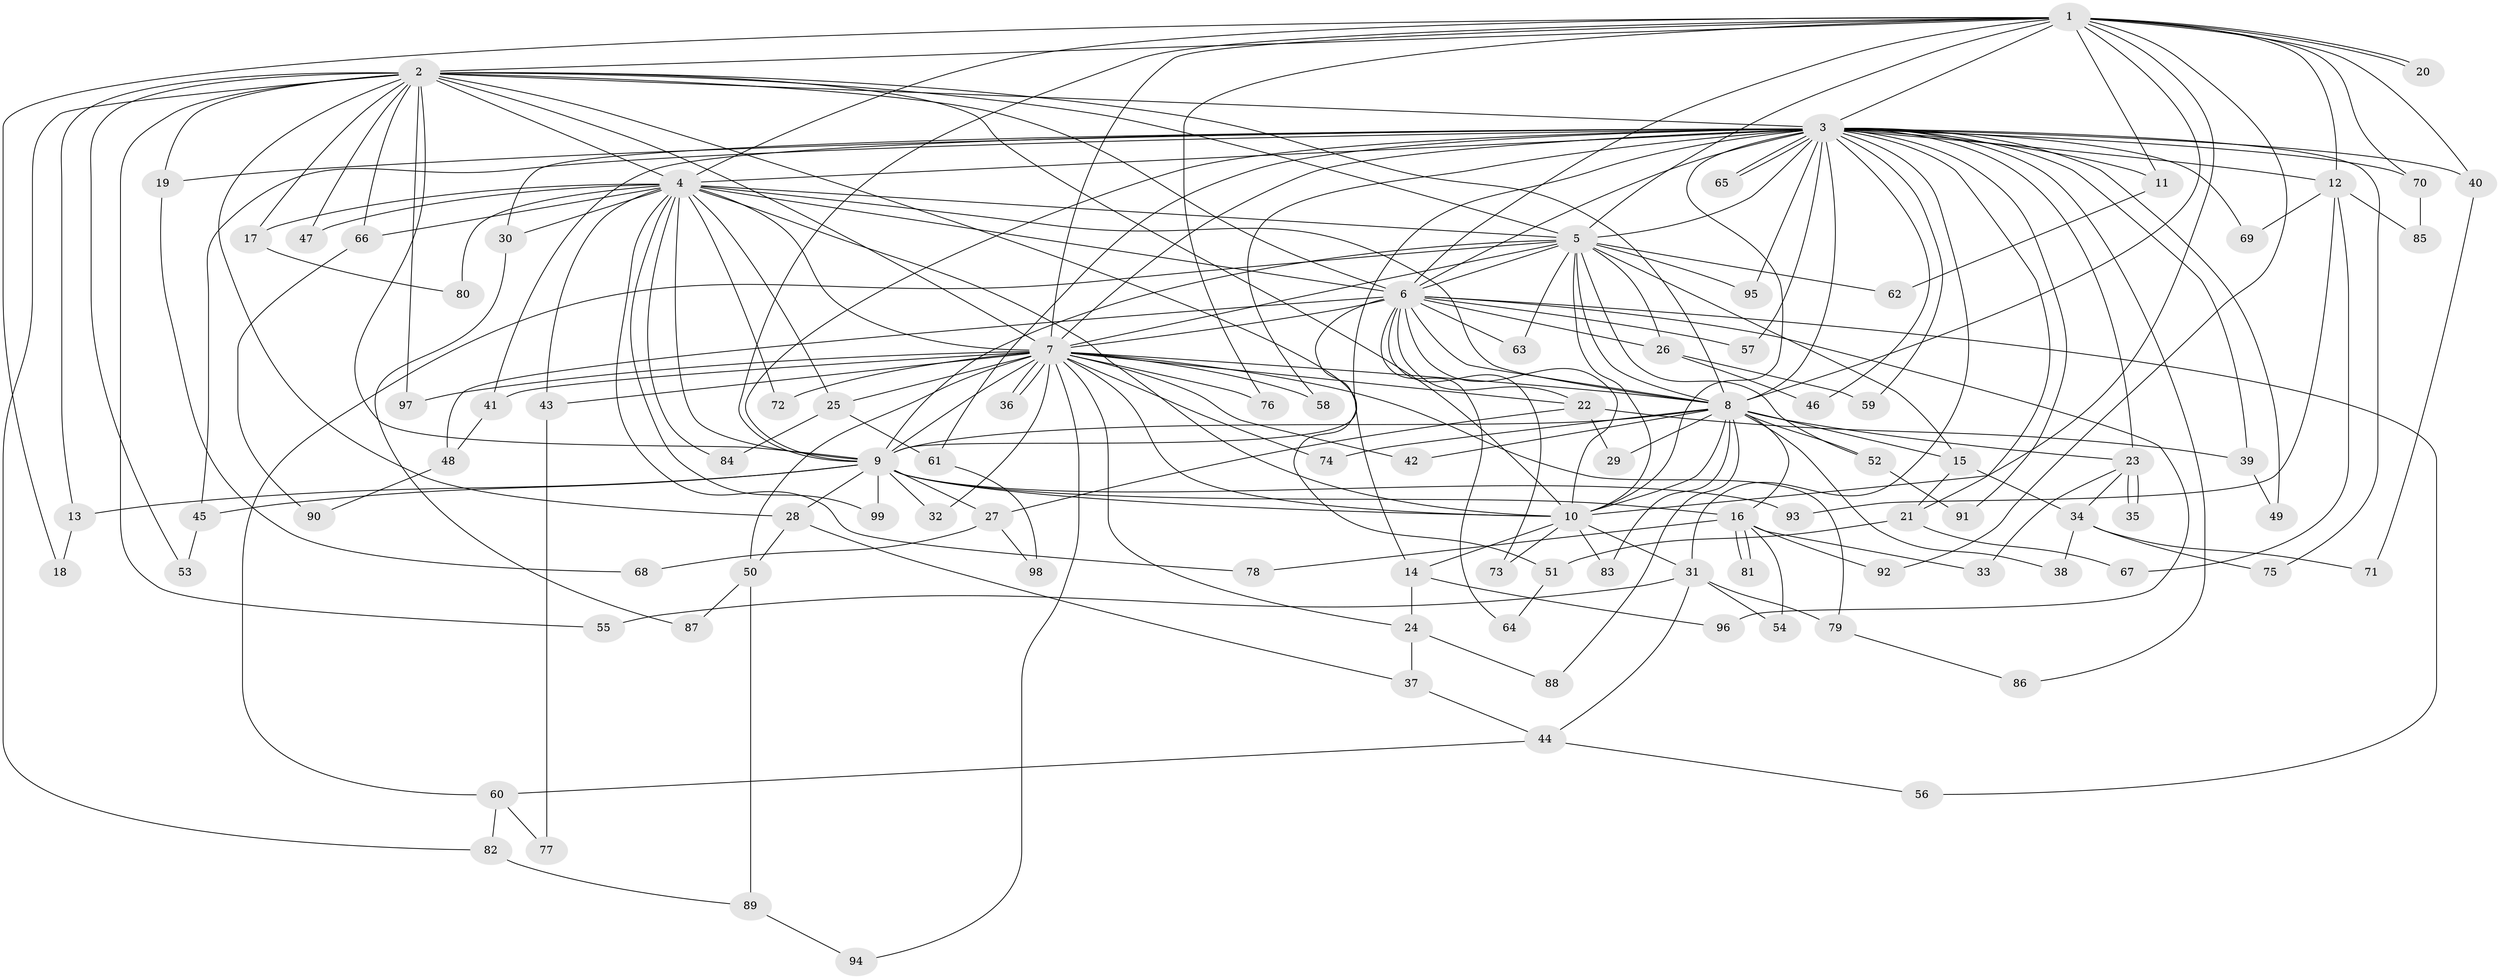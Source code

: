// coarse degree distribution, {15: 0.02666666666666667, 24: 0.013333333333333334, 39: 0.013333333333333334, 18: 0.013333333333333334, 23: 0.013333333333333334, 17: 0.013333333333333334, 11: 0.013333333333333334, 3: 0.18666666666666668, 5: 0.02666666666666667, 4: 0.16, 8: 0.013333333333333334, 2: 0.49333333333333335, 6: 0.013333333333333334}
// Generated by graph-tools (version 1.1) at 2025/41/03/06/25 10:41:33]
// undirected, 99 vertices, 223 edges
graph export_dot {
graph [start="1"]
  node [color=gray90,style=filled];
  1;
  2;
  3;
  4;
  5;
  6;
  7;
  8;
  9;
  10;
  11;
  12;
  13;
  14;
  15;
  16;
  17;
  18;
  19;
  20;
  21;
  22;
  23;
  24;
  25;
  26;
  27;
  28;
  29;
  30;
  31;
  32;
  33;
  34;
  35;
  36;
  37;
  38;
  39;
  40;
  41;
  42;
  43;
  44;
  45;
  46;
  47;
  48;
  49;
  50;
  51;
  52;
  53;
  54;
  55;
  56;
  57;
  58;
  59;
  60;
  61;
  62;
  63;
  64;
  65;
  66;
  67;
  68;
  69;
  70;
  71;
  72;
  73;
  74;
  75;
  76;
  77;
  78;
  79;
  80;
  81;
  82;
  83;
  84;
  85;
  86;
  87;
  88;
  89;
  90;
  91;
  92;
  93;
  94;
  95;
  96;
  97;
  98;
  99;
  1 -- 2;
  1 -- 3;
  1 -- 4;
  1 -- 5;
  1 -- 6;
  1 -- 7;
  1 -- 8;
  1 -- 9;
  1 -- 10;
  1 -- 11;
  1 -- 12;
  1 -- 18;
  1 -- 20;
  1 -- 20;
  1 -- 40;
  1 -- 70;
  1 -- 76;
  1 -- 92;
  2 -- 3;
  2 -- 4;
  2 -- 5;
  2 -- 6;
  2 -- 7;
  2 -- 8;
  2 -- 9;
  2 -- 10;
  2 -- 13;
  2 -- 17;
  2 -- 19;
  2 -- 28;
  2 -- 47;
  2 -- 51;
  2 -- 53;
  2 -- 55;
  2 -- 66;
  2 -- 82;
  2 -- 97;
  3 -- 4;
  3 -- 5;
  3 -- 6;
  3 -- 7;
  3 -- 8;
  3 -- 9;
  3 -- 10;
  3 -- 11;
  3 -- 12;
  3 -- 14;
  3 -- 19;
  3 -- 21;
  3 -- 23;
  3 -- 30;
  3 -- 31;
  3 -- 39;
  3 -- 40;
  3 -- 41;
  3 -- 45;
  3 -- 46;
  3 -- 49;
  3 -- 57;
  3 -- 58;
  3 -- 59;
  3 -- 61;
  3 -- 65;
  3 -- 65;
  3 -- 69;
  3 -- 70;
  3 -- 75;
  3 -- 86;
  3 -- 91;
  3 -- 95;
  4 -- 5;
  4 -- 6;
  4 -- 7;
  4 -- 8;
  4 -- 9;
  4 -- 10;
  4 -- 17;
  4 -- 25;
  4 -- 30;
  4 -- 43;
  4 -- 47;
  4 -- 66;
  4 -- 72;
  4 -- 78;
  4 -- 80;
  4 -- 84;
  4 -- 99;
  5 -- 6;
  5 -- 7;
  5 -- 8;
  5 -- 9;
  5 -- 10;
  5 -- 15;
  5 -- 26;
  5 -- 52;
  5 -- 60;
  5 -- 62;
  5 -- 63;
  5 -- 95;
  6 -- 7;
  6 -- 8;
  6 -- 9;
  6 -- 10;
  6 -- 22;
  6 -- 26;
  6 -- 48;
  6 -- 56;
  6 -- 57;
  6 -- 63;
  6 -- 64;
  6 -- 73;
  6 -- 96;
  7 -- 8;
  7 -- 9;
  7 -- 10;
  7 -- 22;
  7 -- 24;
  7 -- 25;
  7 -- 32;
  7 -- 36;
  7 -- 36;
  7 -- 41;
  7 -- 42;
  7 -- 43;
  7 -- 50;
  7 -- 58;
  7 -- 72;
  7 -- 74;
  7 -- 76;
  7 -- 79;
  7 -- 94;
  7 -- 97;
  8 -- 9;
  8 -- 10;
  8 -- 15;
  8 -- 16;
  8 -- 23;
  8 -- 29;
  8 -- 38;
  8 -- 42;
  8 -- 52;
  8 -- 74;
  8 -- 83;
  8 -- 88;
  9 -- 10;
  9 -- 13;
  9 -- 16;
  9 -- 27;
  9 -- 28;
  9 -- 32;
  9 -- 45;
  9 -- 93;
  9 -- 99;
  10 -- 14;
  10 -- 31;
  10 -- 73;
  10 -- 83;
  11 -- 62;
  12 -- 67;
  12 -- 69;
  12 -- 85;
  12 -- 93;
  13 -- 18;
  14 -- 24;
  14 -- 96;
  15 -- 21;
  15 -- 34;
  16 -- 33;
  16 -- 54;
  16 -- 78;
  16 -- 81;
  16 -- 81;
  16 -- 92;
  17 -- 80;
  19 -- 68;
  21 -- 51;
  21 -- 67;
  22 -- 27;
  22 -- 29;
  22 -- 39;
  23 -- 33;
  23 -- 34;
  23 -- 35;
  23 -- 35;
  24 -- 37;
  24 -- 88;
  25 -- 61;
  25 -- 84;
  26 -- 46;
  26 -- 59;
  27 -- 68;
  27 -- 98;
  28 -- 37;
  28 -- 50;
  30 -- 87;
  31 -- 44;
  31 -- 54;
  31 -- 55;
  31 -- 79;
  34 -- 38;
  34 -- 71;
  34 -- 75;
  37 -- 44;
  39 -- 49;
  40 -- 71;
  41 -- 48;
  43 -- 77;
  44 -- 56;
  44 -- 60;
  45 -- 53;
  48 -- 90;
  50 -- 87;
  50 -- 89;
  51 -- 64;
  52 -- 91;
  60 -- 77;
  60 -- 82;
  61 -- 98;
  66 -- 90;
  70 -- 85;
  79 -- 86;
  82 -- 89;
  89 -- 94;
}
